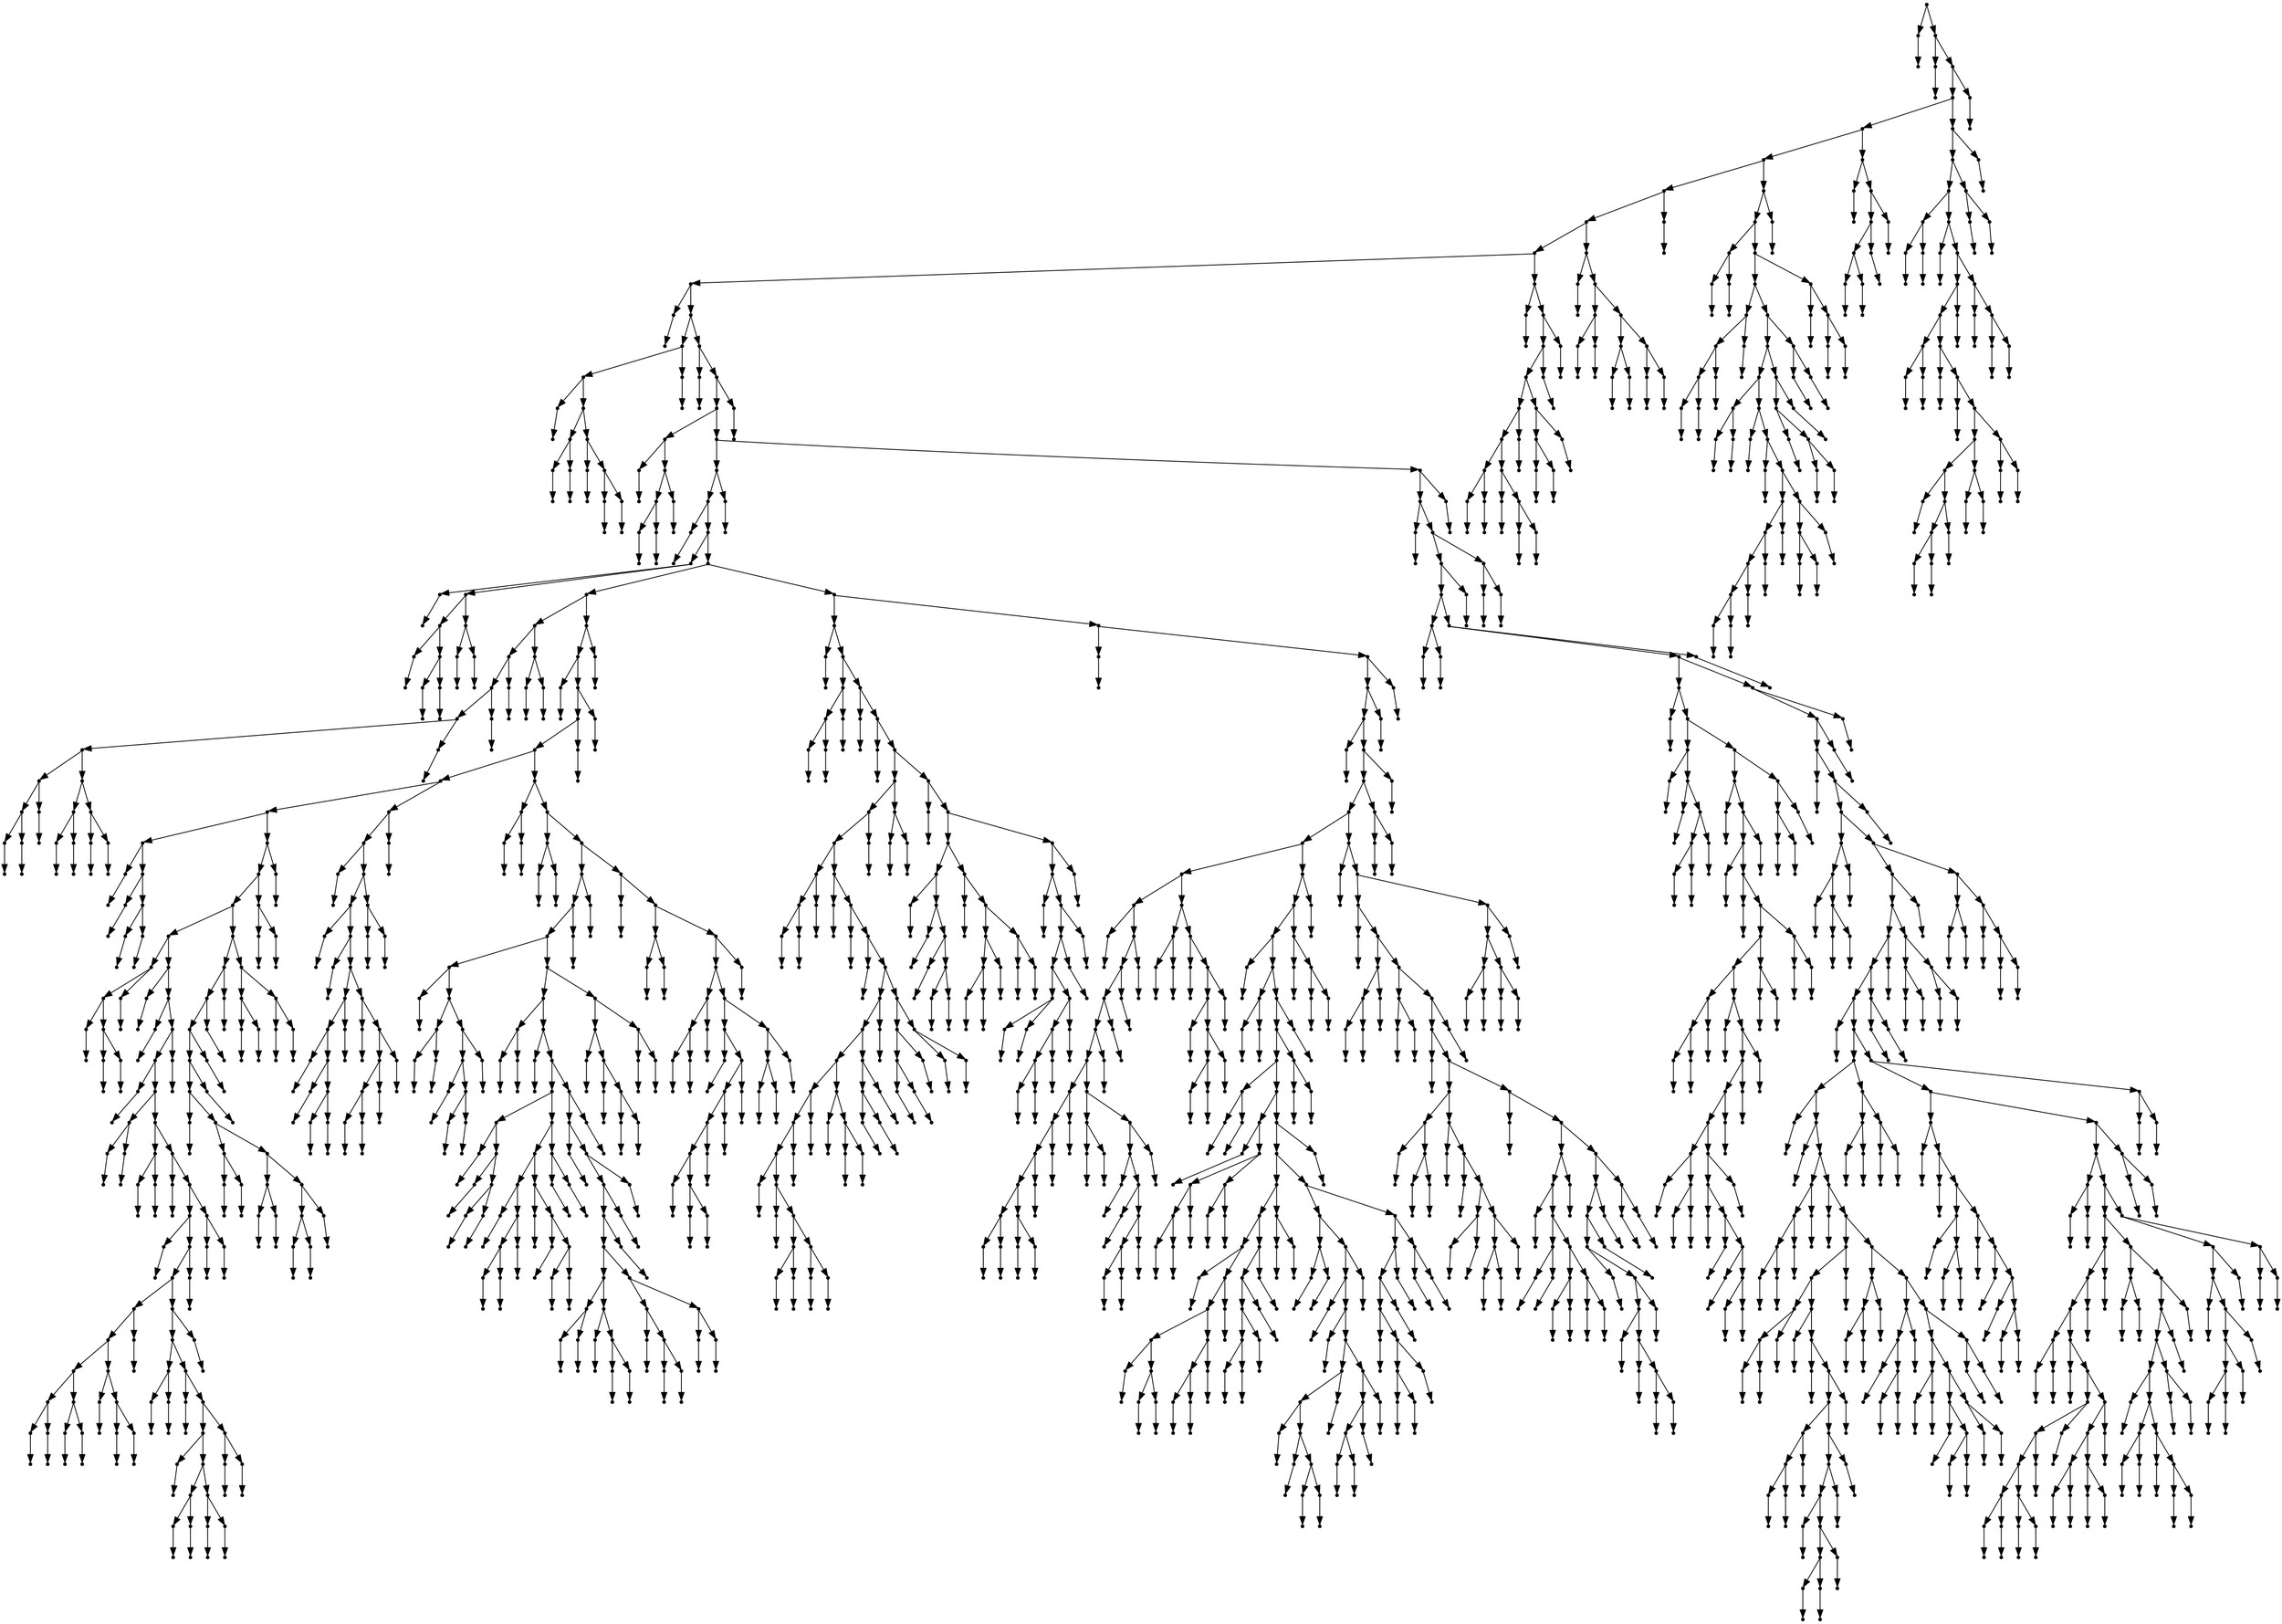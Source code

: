 digraph {
  1822 [shape=point];
  1 [shape=point];
  0 [shape=point];
  1821 [shape=point];
  3 [shape=point];
  2 [shape=point];
  1820 [shape=point];
  1817 [shape=point];
  1751 [shape=point];
  1736 [shape=point];
  1652 [shape=point];
  1649 [shape=point];
  1628 [shape=point];
  1592 [shape=point];
  5 [shape=point];
  4 [shape=point];
  1591 [shape=point];
  25 [shape=point];
  22 [shape=point];
  7 [shape=point];
  6 [shape=point];
  21 [shape=point];
  12 [shape=point];
  9 [shape=point];
  8 [shape=point];
  11 [shape=point];
  10 [shape=point];
  20 [shape=point];
  14 [shape=point];
  13 [shape=point];
  19 [shape=point];
  16 [shape=point];
  15 [shape=point];
  18 [shape=point];
  17 [shape=point];
  24 [shape=point];
  23 [shape=point];
  1590 [shape=point];
  27 [shape=point];
  26 [shape=point];
  1589 [shape=point];
  1586 [shape=point];
  38 [shape=point];
  29 [shape=point];
  28 [shape=point];
  37 [shape=point];
  34 [shape=point];
  31 [shape=point];
  30 [shape=point];
  33 [shape=point];
  32 [shape=point];
  36 [shape=point];
  35 [shape=point];
  1585 [shape=point];
  1111 [shape=point];
  1108 [shape=point];
  40 [shape=point];
  39 [shape=point];
  1107 [shape=point];
  57 [shape=point];
  42 [shape=point];
  41 [shape=point];
  56 [shape=point];
  50 [shape=point];
  44 [shape=point];
  43 [shape=point];
  49 [shape=point];
  46 [shape=point];
  45 [shape=point];
  48 [shape=point];
  47 [shape=point];
  55 [shape=point];
  52 [shape=point];
  51 [shape=point];
  54 [shape=point];
  53 [shape=point];
  1106 [shape=point];
  533 [shape=point];
  92 [shape=point];
  86 [shape=point];
  83 [shape=point];
  80 [shape=point];
  77 [shape=point];
  65 [shape=point];
  62 [shape=point];
  59 [shape=point];
  58 [shape=point];
  61 [shape=point];
  60 [shape=point];
  64 [shape=point];
  63 [shape=point];
  76 [shape=point];
  70 [shape=point];
  67 [shape=point];
  66 [shape=point];
  69 [shape=point];
  68 [shape=point];
  75 [shape=point];
  72 [shape=point];
  71 [shape=point];
  74 [shape=point];
  73 [shape=point];
  79 [shape=point];
  78 [shape=point];
  82 [shape=point];
  81 [shape=point];
  85 [shape=point];
  84 [shape=point];
  91 [shape=point];
  88 [shape=point];
  87 [shape=point];
  90 [shape=point];
  89 [shape=point];
  532 [shape=point];
  529 [shape=point];
  94 [shape=point];
  93 [shape=point];
  528 [shape=point];
  525 [shape=point];
  522 [shape=point];
  318 [shape=point];
  270 [shape=point];
  105 [shape=point];
  96 [shape=point];
  95 [shape=point];
  104 [shape=point];
  98 [shape=point];
  97 [shape=point];
  103 [shape=point];
  100 [shape=point];
  99 [shape=point];
  102 [shape=point];
  101 [shape=point];
  269 [shape=point];
  266 [shape=point];
  260 [shape=point];
  212 [shape=point];
  116 [shape=point];
  113 [shape=point];
  107 [shape=point];
  106 [shape=point];
  112 [shape=point];
  109 [shape=point];
  108 [shape=point];
  111 [shape=point];
  110 [shape=point];
  115 [shape=point];
  114 [shape=point];
  211 [shape=point];
  118 [shape=point];
  117 [shape=point];
  210 [shape=point];
  120 [shape=point];
  119 [shape=point];
  209 [shape=point];
  206 [shape=point];
  122 [shape=point];
  121 [shape=point];
  205 [shape=point];
  127 [shape=point];
  124 [shape=point];
  123 [shape=point];
  126 [shape=point];
  125 [shape=point];
  204 [shape=point];
  132 [shape=point];
  129 [shape=point];
  128 [shape=point];
  131 [shape=point];
  130 [shape=point];
  203 [shape=point];
  134 [shape=point];
  133 [shape=point];
  202 [shape=point];
  196 [shape=point];
  136 [shape=point];
  135 [shape=point];
  195 [shape=point];
  192 [shape=point];
  159 [shape=point];
  156 [shape=point];
  147 [shape=point];
  141 [shape=point];
  138 [shape=point];
  137 [shape=point];
  140 [shape=point];
  139 [shape=point];
  146 [shape=point];
  143 [shape=point];
  142 [shape=point];
  145 [shape=point];
  144 [shape=point];
  155 [shape=point];
  149 [shape=point];
  148 [shape=point];
  154 [shape=point];
  151 [shape=point];
  150 [shape=point];
  153 [shape=point];
  152 [shape=point];
  158 [shape=point];
  157 [shape=point];
  191 [shape=point];
  188 [shape=point];
  164 [shape=point];
  161 [shape=point];
  160 [shape=point];
  163 [shape=point];
  162 [shape=point];
  187 [shape=point];
  166 [shape=point];
  165 [shape=point];
  186 [shape=point];
  180 [shape=point];
  168 [shape=point];
  167 [shape=point];
  179 [shape=point];
  173 [shape=point];
  170 [shape=point];
  169 [shape=point];
  172 [shape=point];
  171 [shape=point];
  178 [shape=point];
  175 [shape=point];
  174 [shape=point];
  177 [shape=point];
  176 [shape=point];
  185 [shape=point];
  182 [shape=point];
  181 [shape=point];
  184 [shape=point];
  183 [shape=point];
  190 [shape=point];
  189 [shape=point];
  194 [shape=point];
  193 [shape=point];
  201 [shape=point];
  198 [shape=point];
  197 [shape=point];
  200 [shape=point];
  199 [shape=point];
  208 [shape=point];
  207 [shape=point];
  259 [shape=point];
  247 [shape=point];
  244 [shape=point];
  241 [shape=point];
  238 [shape=point];
  235 [shape=point];
  214 [shape=point];
  213 [shape=point];
  234 [shape=point];
  219 [shape=point];
  216 [shape=point];
  215 [shape=point];
  218 [shape=point];
  217 [shape=point];
  233 [shape=point];
  224 [shape=point];
  221 [shape=point];
  220 [shape=point];
  223 [shape=point];
  222 [shape=point];
  232 [shape=point];
  229 [shape=point];
  226 [shape=point];
  225 [shape=point];
  228 [shape=point];
  227 [shape=point];
  231 [shape=point];
  230 [shape=point];
  237 [shape=point];
  236 [shape=point];
  240 [shape=point];
  239 [shape=point];
  243 [shape=point];
  242 [shape=point];
  246 [shape=point];
  245 [shape=point];
  258 [shape=point];
  252 [shape=point];
  249 [shape=point];
  248 [shape=point];
  251 [shape=point];
  250 [shape=point];
  257 [shape=point];
  254 [shape=point];
  253 [shape=point];
  256 [shape=point];
  255 [shape=point];
  265 [shape=point];
  262 [shape=point];
  261 [shape=point];
  264 [shape=point];
  263 [shape=point];
  268 [shape=point];
  267 [shape=point];
  317 [shape=point];
  314 [shape=point];
  272 [shape=point];
  271 [shape=point];
  313 [shape=point];
  307 [shape=point];
  274 [shape=point];
  273 [shape=point];
  306 [shape=point];
  276 [shape=point];
  275 [shape=point];
  305 [shape=point];
  290 [shape=point];
  287 [shape=point];
  278 [shape=point];
  277 [shape=point];
  286 [shape=point];
  280 [shape=point];
  279 [shape=point];
  285 [shape=point];
  282 [shape=point];
  281 [shape=point];
  284 [shape=point];
  283 [shape=point];
  289 [shape=point];
  288 [shape=point];
  304 [shape=point];
  292 [shape=point];
  291 [shape=point];
  303 [shape=point];
  300 [shape=point];
  297 [shape=point];
  294 [shape=point];
  293 [shape=point];
  296 [shape=point];
  295 [shape=point];
  299 [shape=point];
  298 [shape=point];
  302 [shape=point];
  301 [shape=point];
  312 [shape=point];
  309 [shape=point];
  308 [shape=point];
  311 [shape=point];
  310 [shape=point];
  316 [shape=point];
  315 [shape=point];
  521 [shape=point];
  323 [shape=point];
  320 [shape=point];
  319 [shape=point];
  322 [shape=point];
  321 [shape=point];
  520 [shape=point];
  328 [shape=point];
  325 [shape=point];
  324 [shape=point];
  327 [shape=point];
  326 [shape=point];
  519 [shape=point];
  468 [shape=point];
  465 [shape=point];
  462 [shape=point];
  348 [shape=point];
  330 [shape=point];
  329 [shape=point];
  347 [shape=point];
  335 [shape=point];
  332 [shape=point];
  331 [shape=point];
  334 [shape=point];
  333 [shape=point];
  346 [shape=point];
  343 [shape=point];
  337 [shape=point];
  336 [shape=point];
  342 [shape=point];
  339 [shape=point];
  338 [shape=point];
  341 [shape=point];
  340 [shape=point];
  345 [shape=point];
  344 [shape=point];
  461 [shape=point];
  443 [shape=point];
  353 [shape=point];
  350 [shape=point];
  349 [shape=point];
  352 [shape=point];
  351 [shape=point];
  442 [shape=point];
  355 [shape=point];
  354 [shape=point];
  441 [shape=point];
  396 [shape=point];
  366 [shape=point];
  357 [shape=point];
  356 [shape=point];
  365 [shape=point];
  359 [shape=point];
  358 [shape=point];
  364 [shape=point];
  361 [shape=point];
  360 [shape=point];
  363 [shape=point];
  362 [shape=point];
  395 [shape=point];
  389 [shape=point];
  377 [shape=point];
  368 [shape=point];
  367 [shape=point];
  376 [shape=point];
  373 [shape=point];
  370 [shape=point];
  369 [shape=point];
  372 [shape=point];
  371 [shape=point];
  375 [shape=point];
  374 [shape=point];
  388 [shape=point];
  379 [shape=point];
  378 [shape=point];
  387 [shape=point];
  381 [shape=point];
  380 [shape=point];
  386 [shape=point];
  383 [shape=point];
  382 [shape=point];
  385 [shape=point];
  384 [shape=point];
  394 [shape=point];
  391 [shape=point];
  390 [shape=point];
  393 [shape=point];
  392 [shape=point];
  440 [shape=point];
  437 [shape=point];
  398 [shape=point];
  397 [shape=point];
  436 [shape=point];
  433 [shape=point];
  430 [shape=point];
  427 [shape=point];
  412 [shape=point];
  403 [shape=point];
  400 [shape=point];
  399 [shape=point];
  402 [shape=point];
  401 [shape=point];
  411 [shape=point];
  405 [shape=point];
  404 [shape=point];
  410 [shape=point];
  407 [shape=point];
  406 [shape=point];
  409 [shape=point];
  408 [shape=point];
  426 [shape=point];
  420 [shape=point];
  414 [shape=point];
  413 [shape=point];
  419 [shape=point];
  416 [shape=point];
  415 [shape=point];
  418 [shape=point];
  417 [shape=point];
  425 [shape=point];
  422 [shape=point];
  421 [shape=point];
  424 [shape=point];
  423 [shape=point];
  429 [shape=point];
  428 [shape=point];
  432 [shape=point];
  431 [shape=point];
  435 [shape=point];
  434 [shape=point];
  439 [shape=point];
  438 [shape=point];
  460 [shape=point];
  454 [shape=point];
  445 [shape=point];
  444 [shape=point];
  453 [shape=point];
  447 [shape=point];
  446 [shape=point];
  452 [shape=point];
  449 [shape=point];
  448 [shape=point];
  451 [shape=point];
  450 [shape=point];
  459 [shape=point];
  456 [shape=point];
  455 [shape=point];
  458 [shape=point];
  457 [shape=point];
  464 [shape=point];
  463 [shape=point];
  467 [shape=point];
  466 [shape=point];
  518 [shape=point];
  470 [shape=point];
  469 [shape=point];
  517 [shape=point];
  475 [shape=point];
  472 [shape=point];
  471 [shape=point];
  474 [shape=point];
  473 [shape=point];
  516 [shape=point];
  513 [shape=point];
  483 [shape=point];
  480 [shape=point];
  477 [shape=point];
  476 [shape=point];
  479 [shape=point];
  478 [shape=point];
  482 [shape=point];
  481 [shape=point];
  512 [shape=point];
  503 [shape=point];
  485 [shape=point];
  484 [shape=point];
  502 [shape=point];
  499 [shape=point];
  496 [shape=point];
  493 [shape=point];
  487 [shape=point];
  486 [shape=point];
  492 [shape=point];
  489 [shape=point];
  488 [shape=point];
  491 [shape=point];
  490 [shape=point];
  495 [shape=point];
  494 [shape=point];
  498 [shape=point];
  497 [shape=point];
  501 [shape=point];
  500 [shape=point];
  511 [shape=point];
  508 [shape=point];
  505 [shape=point];
  504 [shape=point];
  507 [shape=point];
  506 [shape=point];
  510 [shape=point];
  509 [shape=point];
  515 [shape=point];
  514 [shape=point];
  524 [shape=point];
  523 [shape=point];
  527 [shape=point];
  526 [shape=point];
  531 [shape=point];
  530 [shape=point];
  1105 [shape=point];
  703 [shape=point];
  535 [shape=point];
  534 [shape=point];
  702 [shape=point];
  543 [shape=point];
  540 [shape=point];
  537 [shape=point];
  536 [shape=point];
  539 [shape=point];
  538 [shape=point];
  542 [shape=point];
  541 [shape=point];
  701 [shape=point];
  545 [shape=point];
  544 [shape=point];
  700 [shape=point];
  547 [shape=point];
  546 [shape=point];
  699 [shape=point];
  633 [shape=point];
  627 [shape=point];
  624 [shape=point];
  555 [shape=point];
  552 [shape=point];
  549 [shape=point];
  548 [shape=point];
  551 [shape=point];
  550 [shape=point];
  554 [shape=point];
  553 [shape=point];
  623 [shape=point];
  557 [shape=point];
  556 [shape=point];
  622 [shape=point];
  559 [shape=point];
  558 [shape=point];
  621 [shape=point];
  561 [shape=point];
  560 [shape=point];
  620 [shape=point];
  605 [shape=point];
  602 [shape=point];
  593 [shape=point];
  584 [shape=point];
  581 [shape=point];
  578 [shape=point];
  563 [shape=point];
  562 [shape=point];
  577 [shape=point];
  565 [shape=point];
  564 [shape=point];
  576 [shape=point];
  570 [shape=point];
  567 [shape=point];
  566 [shape=point];
  569 [shape=point];
  568 [shape=point];
  575 [shape=point];
  572 [shape=point];
  571 [shape=point];
  574 [shape=point];
  573 [shape=point];
  580 [shape=point];
  579 [shape=point];
  583 [shape=point];
  582 [shape=point];
  592 [shape=point];
  586 [shape=point];
  585 [shape=point];
  591 [shape=point];
  588 [shape=point];
  587 [shape=point];
  590 [shape=point];
  589 [shape=point];
  601 [shape=point];
  598 [shape=point];
  595 [shape=point];
  594 [shape=point];
  597 [shape=point];
  596 [shape=point];
  600 [shape=point];
  599 [shape=point];
  604 [shape=point];
  603 [shape=point];
  619 [shape=point];
  613 [shape=point];
  610 [shape=point];
  607 [shape=point];
  606 [shape=point];
  609 [shape=point];
  608 [shape=point];
  612 [shape=point];
  611 [shape=point];
  618 [shape=point];
  615 [shape=point];
  614 [shape=point];
  617 [shape=point];
  616 [shape=point];
  626 [shape=point];
  625 [shape=point];
  632 [shape=point];
  629 [shape=point];
  628 [shape=point];
  631 [shape=point];
  630 [shape=point];
  698 [shape=point];
  635 [shape=point];
  634 [shape=point];
  697 [shape=point];
  667 [shape=point];
  649 [shape=point];
  637 [shape=point];
  636 [shape=point];
  648 [shape=point];
  639 [shape=point];
  638 [shape=point];
  647 [shape=point];
  641 [shape=point];
  640 [shape=point];
  646 [shape=point];
  643 [shape=point];
  642 [shape=point];
  645 [shape=point];
  644 [shape=point];
  666 [shape=point];
  651 [shape=point];
  650 [shape=point];
  665 [shape=point];
  659 [shape=point];
  656 [shape=point];
  653 [shape=point];
  652 [shape=point];
  655 [shape=point];
  654 [shape=point];
  658 [shape=point];
  657 [shape=point];
  664 [shape=point];
  661 [shape=point];
  660 [shape=point];
  663 [shape=point];
  662 [shape=point];
  696 [shape=point];
  693 [shape=point];
  669 [shape=point];
  668 [shape=point];
  692 [shape=point];
  689 [shape=point];
  686 [shape=point];
  674 [shape=point];
  671 [shape=point];
  670 [shape=point];
  673 [shape=point];
  672 [shape=point];
  685 [shape=point];
  682 [shape=point];
  679 [shape=point];
  676 [shape=point];
  675 [shape=point];
  678 [shape=point];
  677 [shape=point];
  681 [shape=point];
  680 [shape=point];
  684 [shape=point];
  683 [shape=point];
  688 [shape=point];
  687 [shape=point];
  691 [shape=point];
  690 [shape=point];
  695 [shape=point];
  694 [shape=point];
  1104 [shape=point];
  705 [shape=point];
  704 [shape=point];
  1103 [shape=point];
  1100 [shape=point];
  1097 [shape=point];
  707 [shape=point];
  706 [shape=point];
  1096 [shape=point];
  1093 [shape=point];
  1087 [shape=point];
  958 [shape=point];
  790 [shape=point];
  766 [shape=point];
  709 [shape=point];
  708 [shape=point];
  765 [shape=point];
  762 [shape=point];
  759 [shape=point];
  756 [shape=point];
  753 [shape=point];
  729 [shape=point];
  726 [shape=point];
  723 [shape=point];
  720 [shape=point];
  714 [shape=point];
  711 [shape=point];
  710 [shape=point];
  713 [shape=point];
  712 [shape=point];
  719 [shape=point];
  716 [shape=point];
  715 [shape=point];
  718 [shape=point];
  717 [shape=point];
  722 [shape=point];
  721 [shape=point];
  725 [shape=point];
  724 [shape=point];
  728 [shape=point];
  727 [shape=point];
  752 [shape=point];
  734 [shape=point];
  731 [shape=point];
  730 [shape=point];
  733 [shape=point];
  732 [shape=point];
  751 [shape=point];
  748 [shape=point];
  736 [shape=point];
  735 [shape=point];
  747 [shape=point];
  738 [shape=point];
  737 [shape=point];
  746 [shape=point];
  743 [shape=point];
  740 [shape=point];
  739 [shape=point];
  742 [shape=point];
  741 [shape=point];
  745 [shape=point];
  744 [shape=point];
  750 [shape=point];
  749 [shape=point];
  755 [shape=point];
  754 [shape=point];
  758 [shape=point];
  757 [shape=point];
  761 [shape=point];
  760 [shape=point];
  764 [shape=point];
  763 [shape=point];
  789 [shape=point];
  771 [shape=point];
  768 [shape=point];
  767 [shape=point];
  770 [shape=point];
  769 [shape=point];
  788 [shape=point];
  773 [shape=point];
  772 [shape=point];
  787 [shape=point];
  784 [shape=point];
  775 [shape=point];
  774 [shape=point];
  783 [shape=point];
  780 [shape=point];
  777 [shape=point];
  776 [shape=point];
  779 [shape=point];
  778 [shape=point];
  782 [shape=point];
  781 [shape=point];
  786 [shape=point];
  785 [shape=point];
  957 [shape=point];
  954 [shape=point];
  945 [shape=point];
  792 [shape=point];
  791 [shape=point];
  944 [shape=point];
  797 [shape=point];
  794 [shape=point];
  793 [shape=point];
  796 [shape=point];
  795 [shape=point];
  943 [shape=point];
  940 [shape=point];
  934 [shape=point];
  802 [shape=point];
  799 [shape=point];
  798 [shape=point];
  801 [shape=point];
  800 [shape=point];
  933 [shape=point];
  819 [shape=point];
  804 [shape=point];
  803 [shape=point];
  818 [shape=point];
  812 [shape=point];
  809 [shape=point];
  806 [shape=point];
  805 [shape=point];
  808 [shape=point];
  807 [shape=point];
  811 [shape=point];
  810 [shape=point];
  817 [shape=point];
  814 [shape=point];
  813 [shape=point];
  816 [shape=point];
  815 [shape=point];
  932 [shape=point];
  929 [shape=point];
  863 [shape=point];
  857 [shape=point];
  842 [shape=point];
  821 [shape=point];
  820 [shape=point];
  841 [shape=point];
  838 [shape=point];
  829 [shape=point];
  823 [shape=point];
  822 [shape=point];
  828 [shape=point];
  825 [shape=point];
  824 [shape=point];
  827 [shape=point];
  826 [shape=point];
  837 [shape=point];
  834 [shape=point];
  831 [shape=point];
  830 [shape=point];
  833 [shape=point];
  832 [shape=point];
  836 [shape=point];
  835 [shape=point];
  840 [shape=point];
  839 [shape=point];
  856 [shape=point];
  853 [shape=point];
  850 [shape=point];
  847 [shape=point];
  844 [shape=point];
  843 [shape=point];
  846 [shape=point];
  845 [shape=point];
  849 [shape=point];
  848 [shape=point];
  852 [shape=point];
  851 [shape=point];
  855 [shape=point];
  854 [shape=point];
  862 [shape=point];
  859 [shape=point];
  858 [shape=point];
  861 [shape=point];
  860 [shape=point];
  928 [shape=point];
  904 [shape=point];
  868 [shape=point];
  865 [shape=point];
  864 [shape=point];
  867 [shape=point];
  866 [shape=point];
  903 [shape=point];
  900 [shape=point];
  870 [shape=point];
  869 [shape=point];
  899 [shape=point];
  872 [shape=point];
  871 [shape=point];
  898 [shape=point];
  886 [shape=point];
  883 [shape=point];
  874 [shape=point];
  873 [shape=point];
  882 [shape=point];
  876 [shape=point];
  875 [shape=point];
  881 [shape=point];
  878 [shape=point];
  877 [shape=point];
  880 [shape=point];
  879 [shape=point];
  885 [shape=point];
  884 [shape=point];
  897 [shape=point];
  894 [shape=point];
  891 [shape=point];
  888 [shape=point];
  887 [shape=point];
  890 [shape=point];
  889 [shape=point];
  893 [shape=point];
  892 [shape=point];
  896 [shape=point];
  895 [shape=point];
  902 [shape=point];
  901 [shape=point];
  927 [shape=point];
  921 [shape=point];
  918 [shape=point];
  915 [shape=point];
  906 [shape=point];
  905 [shape=point];
  914 [shape=point];
  911 [shape=point];
  908 [shape=point];
  907 [shape=point];
  910 [shape=point];
  909 [shape=point];
  913 [shape=point];
  912 [shape=point];
  917 [shape=point];
  916 [shape=point];
  920 [shape=point];
  919 [shape=point];
  926 [shape=point];
  923 [shape=point];
  922 [shape=point];
  925 [shape=point];
  924 [shape=point];
  931 [shape=point];
  930 [shape=point];
  939 [shape=point];
  936 [shape=point];
  935 [shape=point];
  938 [shape=point];
  937 [shape=point];
  942 [shape=point];
  941 [shape=point];
  953 [shape=point];
  947 [shape=point];
  946 [shape=point];
  952 [shape=point];
  949 [shape=point];
  948 [shape=point];
  951 [shape=point];
  950 [shape=point];
  956 [shape=point];
  955 [shape=point];
  1086 [shape=point];
  960 [shape=point];
  959 [shape=point];
  1085 [shape=point];
  1070 [shape=point];
  962 [shape=point];
  961 [shape=point];
  1069 [shape=point];
  970 [shape=point];
  967 [shape=point];
  964 [shape=point];
  963 [shape=point];
  966 [shape=point];
  965 [shape=point];
  969 [shape=point];
  968 [shape=point];
  1068 [shape=point];
  975 [shape=point];
  972 [shape=point];
  971 [shape=point];
  974 [shape=point];
  973 [shape=point];
  1067 [shape=point];
  1064 [shape=point];
  977 [shape=point];
  976 [shape=point];
  1063 [shape=point];
  1006 [shape=point];
  985 [shape=point];
  979 [shape=point];
  978 [shape=point];
  984 [shape=point];
  981 [shape=point];
  980 [shape=point];
  983 [shape=point];
  982 [shape=point];
  1005 [shape=point];
  987 [shape=point];
  986 [shape=point];
  1004 [shape=point];
  989 [shape=point];
  988 [shape=point];
  1003 [shape=point];
  994 [shape=point];
  991 [shape=point];
  990 [shape=point];
  993 [shape=point];
  992 [shape=point];
  1002 [shape=point];
  999 [shape=point];
  996 [shape=point];
  995 [shape=point];
  998 [shape=point];
  997 [shape=point];
  1001 [shape=point];
  1000 [shape=point];
  1062 [shape=point];
  1008 [shape=point];
  1007 [shape=point];
  1061 [shape=point];
  1031 [shape=point];
  1028 [shape=point];
  1010 [shape=point];
  1009 [shape=point];
  1027 [shape=point];
  1015 [shape=point];
  1012 [shape=point];
  1011 [shape=point];
  1014 [shape=point];
  1013 [shape=point];
  1026 [shape=point];
  1020 [shape=point];
  1017 [shape=point];
  1016 [shape=point];
  1019 [shape=point];
  1018 [shape=point];
  1025 [shape=point];
  1022 [shape=point];
  1021 [shape=point];
  1024 [shape=point];
  1023 [shape=point];
  1030 [shape=point];
  1029 [shape=point];
  1060 [shape=point];
  1054 [shape=point];
  1051 [shape=point];
  1048 [shape=point];
  1033 [shape=point];
  1032 [shape=point];
  1047 [shape=point];
  1044 [shape=point];
  1035 [shape=point];
  1034 [shape=point];
  1043 [shape=point];
  1037 [shape=point];
  1036 [shape=point];
  1042 [shape=point];
  1039 [shape=point];
  1038 [shape=point];
  1041 [shape=point];
  1040 [shape=point];
  1046 [shape=point];
  1045 [shape=point];
  1050 [shape=point];
  1049 [shape=point];
  1053 [shape=point];
  1052 [shape=point];
  1059 [shape=point];
  1056 [shape=point];
  1055 [shape=point];
  1058 [shape=point];
  1057 [shape=point];
  1066 [shape=point];
  1065 [shape=point];
  1084 [shape=point];
  1081 [shape=point];
  1075 [shape=point];
  1072 [shape=point];
  1071 [shape=point];
  1074 [shape=point];
  1073 [shape=point];
  1080 [shape=point];
  1077 [shape=point];
  1076 [shape=point];
  1079 [shape=point];
  1078 [shape=point];
  1083 [shape=point];
  1082 [shape=point];
  1092 [shape=point];
  1089 [shape=point];
  1088 [shape=point];
  1091 [shape=point];
  1090 [shape=point];
  1095 [shape=point];
  1094 [shape=point];
  1099 [shape=point];
  1098 [shape=point];
  1102 [shape=point];
  1101 [shape=point];
  1110 [shape=point];
  1109 [shape=point];
  1584 [shape=point];
  1581 [shape=point];
  1113 [shape=point];
  1112 [shape=point];
  1580 [shape=point];
  1574 [shape=point];
  1571 [shape=point];
  1118 [shape=point];
  1115 [shape=point];
  1114 [shape=point];
  1117 [shape=point];
  1116 [shape=point];
  1570 [shape=point];
  1567 [shape=point];
  1216 [shape=point];
  1120 [shape=point];
  1119 [shape=point];
  1215 [shape=point];
  1134 [shape=point];
  1122 [shape=point];
  1121 [shape=point];
  1133 [shape=point];
  1124 [shape=point];
  1123 [shape=point];
  1132 [shape=point];
  1129 [shape=point];
  1126 [shape=point];
  1125 [shape=point];
  1128 [shape=point];
  1127 [shape=point];
  1131 [shape=point];
  1130 [shape=point];
  1214 [shape=point];
  1205 [shape=point];
  1136 [shape=point];
  1135 [shape=point];
  1204 [shape=point];
  1201 [shape=point];
  1138 [shape=point];
  1137 [shape=point];
  1200 [shape=point];
  1140 [shape=point];
  1139 [shape=point];
  1199 [shape=point];
  1193 [shape=point];
  1187 [shape=point];
  1148 [shape=point];
  1145 [shape=point];
  1142 [shape=point];
  1141 [shape=point];
  1144 [shape=point];
  1143 [shape=point];
  1147 [shape=point];
  1146 [shape=point];
  1186 [shape=point];
  1150 [shape=point];
  1149 [shape=point];
  1185 [shape=point];
  1182 [shape=point];
  1179 [shape=point];
  1176 [shape=point];
  1158 [shape=point];
  1152 [shape=point];
  1151 [shape=point];
  1157 [shape=point];
  1154 [shape=point];
  1153 [shape=point];
  1156 [shape=point];
  1155 [shape=point];
  1175 [shape=point];
  1172 [shape=point];
  1160 [shape=point];
  1159 [shape=point];
  1171 [shape=point];
  1162 [shape=point];
  1161 [shape=point];
  1170 [shape=point];
  1164 [shape=point];
  1163 [shape=point];
  1169 [shape=point];
  1166 [shape=point];
  1165 [shape=point];
  1168 [shape=point];
  1167 [shape=point];
  1174 [shape=point];
  1173 [shape=point];
  1178 [shape=point];
  1177 [shape=point];
  1181 [shape=point];
  1180 [shape=point];
  1184 [shape=point];
  1183 [shape=point];
  1192 [shape=point];
  1189 [shape=point];
  1188 [shape=point];
  1191 [shape=point];
  1190 [shape=point];
  1198 [shape=point];
  1195 [shape=point];
  1194 [shape=point];
  1197 [shape=point];
  1196 [shape=point];
  1203 [shape=point];
  1202 [shape=point];
  1213 [shape=point];
  1210 [shape=point];
  1207 [shape=point];
  1206 [shape=point];
  1209 [shape=point];
  1208 [shape=point];
  1212 [shape=point];
  1211 [shape=point];
  1566 [shape=point];
  1563 [shape=point];
  1560 [shape=point];
  1218 [shape=point];
  1217 [shape=point];
  1559 [shape=point];
  1556 [shape=point];
  1229 [shape=point];
  1226 [shape=point];
  1220 [shape=point];
  1219 [shape=point];
  1225 [shape=point];
  1222 [shape=point];
  1221 [shape=point];
  1224 [shape=point];
  1223 [shape=point];
  1228 [shape=point];
  1227 [shape=point];
  1555 [shape=point];
  1540 [shape=point];
  1537 [shape=point];
  1525 [shape=point];
  1522 [shape=point];
  1516 [shape=point];
  1231 [shape=point];
  1230 [shape=point];
  1515 [shape=point];
  1359 [shape=point];
  1347 [shape=point];
  1233 [shape=point];
  1232 [shape=point];
  1346 [shape=point];
  1235 [shape=point];
  1234 [shape=point];
  1345 [shape=point];
  1246 [shape=point];
  1243 [shape=point];
  1240 [shape=point];
  1237 [shape=point];
  1236 [shape=point];
  1239 [shape=point];
  1238 [shape=point];
  1242 [shape=point];
  1241 [shape=point];
  1245 [shape=point];
  1244 [shape=point];
  1344 [shape=point];
  1248 [shape=point];
  1247 [shape=point];
  1343 [shape=point];
  1295 [shape=point];
  1292 [shape=point];
  1256 [shape=point];
  1253 [shape=point];
  1250 [shape=point];
  1249 [shape=point];
  1252 [shape=point];
  1251 [shape=point];
  1255 [shape=point];
  1254 [shape=point];
  1291 [shape=point];
  1258 [shape=point];
  1257 [shape=point];
  1290 [shape=point];
  1260 [shape=point];
  1259 [shape=point];
  1289 [shape=point];
  1286 [shape=point];
  1268 [shape=point];
  1265 [shape=point];
  1262 [shape=point];
  1261 [shape=point];
  1264 [shape=point];
  1263 [shape=point];
  1267 [shape=point];
  1266 [shape=point];
  1285 [shape=point];
  1282 [shape=point];
  1279 [shape=point];
  1270 [shape=point];
  1269 [shape=point];
  1278 [shape=point];
  1275 [shape=point];
  1272 [shape=point];
  1271 [shape=point];
  1274 [shape=point];
  1273 [shape=point];
  1277 [shape=point];
  1276 [shape=point];
  1281 [shape=point];
  1280 [shape=point];
  1284 [shape=point];
  1283 [shape=point];
  1288 [shape=point];
  1287 [shape=point];
  1294 [shape=point];
  1293 [shape=point];
  1342 [shape=point];
  1303 [shape=point];
  1300 [shape=point];
  1297 [shape=point];
  1296 [shape=point];
  1299 [shape=point];
  1298 [shape=point];
  1302 [shape=point];
  1301 [shape=point];
  1341 [shape=point];
  1314 [shape=point];
  1311 [shape=point];
  1305 [shape=point];
  1304 [shape=point];
  1310 [shape=point];
  1307 [shape=point];
  1306 [shape=point];
  1309 [shape=point];
  1308 [shape=point];
  1313 [shape=point];
  1312 [shape=point];
  1340 [shape=point];
  1334 [shape=point];
  1319 [shape=point];
  1316 [shape=point];
  1315 [shape=point];
  1318 [shape=point];
  1317 [shape=point];
  1333 [shape=point];
  1327 [shape=point];
  1321 [shape=point];
  1320 [shape=point];
  1326 [shape=point];
  1323 [shape=point];
  1322 [shape=point];
  1325 [shape=point];
  1324 [shape=point];
  1332 [shape=point];
  1329 [shape=point];
  1328 [shape=point];
  1331 [shape=point];
  1330 [shape=point];
  1339 [shape=point];
  1336 [shape=point];
  1335 [shape=point];
  1338 [shape=point];
  1337 [shape=point];
  1358 [shape=point];
  1352 [shape=point];
  1349 [shape=point];
  1348 [shape=point];
  1351 [shape=point];
  1350 [shape=point];
  1357 [shape=point];
  1354 [shape=point];
  1353 [shape=point];
  1356 [shape=point];
  1355 [shape=point];
  1514 [shape=point];
  1508 [shape=point];
  1388 [shape=point];
  1361 [shape=point];
  1360 [shape=point];
  1387 [shape=point];
  1363 [shape=point];
  1362 [shape=point];
  1386 [shape=point];
  1371 [shape=point];
  1365 [shape=point];
  1364 [shape=point];
  1370 [shape=point];
  1367 [shape=point];
  1366 [shape=point];
  1369 [shape=point];
  1368 [shape=point];
  1385 [shape=point];
  1373 [shape=point];
  1372 [shape=point];
  1384 [shape=point];
  1375 [shape=point];
  1374 [shape=point];
  1383 [shape=point];
  1377 [shape=point];
  1376 [shape=point];
  1382 [shape=point];
  1379 [shape=point];
  1378 [shape=point];
  1381 [shape=point];
  1380 [shape=point];
  1507 [shape=point];
  1501 [shape=point];
  1393 [shape=point];
  1390 [shape=point];
  1389 [shape=point];
  1392 [shape=point];
  1391 [shape=point];
  1500 [shape=point];
  1476 [shape=point];
  1440 [shape=point];
  1437 [shape=point];
  1434 [shape=point];
  1398 [shape=point];
  1395 [shape=point];
  1394 [shape=point];
  1397 [shape=point];
  1396 [shape=point];
  1433 [shape=point];
  1400 [shape=point];
  1399 [shape=point];
  1432 [shape=point];
  1417 [shape=point];
  1414 [shape=point];
  1411 [shape=point];
  1405 [shape=point];
  1402 [shape=point];
  1401 [shape=point];
  1404 [shape=point];
  1403 [shape=point];
  1410 [shape=point];
  1407 [shape=point];
  1406 [shape=point];
  1409 [shape=point];
  1408 [shape=point];
  1413 [shape=point];
  1412 [shape=point];
  1416 [shape=point];
  1415 [shape=point];
  1431 [shape=point];
  1428 [shape=point];
  1422 [shape=point];
  1419 [shape=point];
  1418 [shape=point];
  1421 [shape=point];
  1420 [shape=point];
  1427 [shape=point];
  1424 [shape=point];
  1423 [shape=point];
  1426 [shape=point];
  1425 [shape=point];
  1430 [shape=point];
  1429 [shape=point];
  1436 [shape=point];
  1435 [shape=point];
  1439 [shape=point];
  1438 [shape=point];
  1475 [shape=point];
  1445 [shape=point];
  1442 [shape=point];
  1441 [shape=point];
  1444 [shape=point];
  1443 [shape=point];
  1474 [shape=point];
  1471 [shape=point];
  1468 [shape=point];
  1462 [shape=point];
  1447 [shape=point];
  1446 [shape=point];
  1461 [shape=point];
  1452 [shape=point];
  1449 [shape=point];
  1448 [shape=point];
  1451 [shape=point];
  1450 [shape=point];
  1460 [shape=point];
  1454 [shape=point];
  1453 [shape=point];
  1459 [shape=point];
  1456 [shape=point];
  1455 [shape=point];
  1458 [shape=point];
  1457 [shape=point];
  1467 [shape=point];
  1464 [shape=point];
  1463 [shape=point];
  1466 [shape=point];
  1465 [shape=point];
  1470 [shape=point];
  1469 [shape=point];
  1473 [shape=point];
  1472 [shape=point];
  1499 [shape=point];
  1493 [shape=point];
  1490 [shape=point];
  1478 [shape=point];
  1477 [shape=point];
  1489 [shape=point];
  1486 [shape=point];
  1483 [shape=point];
  1480 [shape=point];
  1479 [shape=point];
  1482 [shape=point];
  1481 [shape=point];
  1485 [shape=point];
  1484 [shape=point];
  1488 [shape=point];
  1487 [shape=point];
  1492 [shape=point];
  1491 [shape=point];
  1498 [shape=point];
  1495 [shape=point];
  1494 [shape=point];
  1497 [shape=point];
  1496 [shape=point];
  1506 [shape=point];
  1503 [shape=point];
  1502 [shape=point];
  1505 [shape=point];
  1504 [shape=point];
  1513 [shape=point];
  1510 [shape=point];
  1509 [shape=point];
  1512 [shape=point];
  1511 [shape=point];
  1521 [shape=point];
  1518 [shape=point];
  1517 [shape=point];
  1520 [shape=point];
  1519 [shape=point];
  1524 [shape=point];
  1523 [shape=point];
  1536 [shape=point];
  1530 [shape=point];
  1527 [shape=point];
  1526 [shape=point];
  1529 [shape=point];
  1528 [shape=point];
  1535 [shape=point];
  1532 [shape=point];
  1531 [shape=point];
  1534 [shape=point];
  1533 [shape=point];
  1539 [shape=point];
  1538 [shape=point];
  1554 [shape=point];
  1545 [shape=point];
  1542 [shape=point];
  1541 [shape=point];
  1544 [shape=point];
  1543 [shape=point];
  1553 [shape=point];
  1547 [shape=point];
  1546 [shape=point];
  1552 [shape=point];
  1549 [shape=point];
  1548 [shape=point];
  1551 [shape=point];
  1550 [shape=point];
  1558 [shape=point];
  1557 [shape=point];
  1562 [shape=point];
  1561 [shape=point];
  1565 [shape=point];
  1564 [shape=point];
  1569 [shape=point];
  1568 [shape=point];
  1573 [shape=point];
  1572 [shape=point];
  1579 [shape=point];
  1576 [shape=point];
  1575 [shape=point];
  1578 [shape=point];
  1577 [shape=point];
  1583 [shape=point];
  1582 [shape=point];
  1588 [shape=point];
  1587 [shape=point];
  1627 [shape=point];
  1594 [shape=point];
  1593 [shape=point];
  1626 [shape=point];
  1623 [shape=point];
  1620 [shape=point];
  1611 [shape=point];
  1608 [shape=point];
  1599 [shape=point];
  1596 [shape=point];
  1595 [shape=point];
  1598 [shape=point];
  1597 [shape=point];
  1607 [shape=point];
  1601 [shape=point];
  1600 [shape=point];
  1606 [shape=point];
  1603 [shape=point];
  1602 [shape=point];
  1605 [shape=point];
  1604 [shape=point];
  1610 [shape=point];
  1609 [shape=point];
  1619 [shape=point];
  1616 [shape=point];
  1613 [shape=point];
  1612 [shape=point];
  1615 [shape=point];
  1614 [shape=point];
  1618 [shape=point];
  1617 [shape=point];
  1622 [shape=point];
  1621 [shape=point];
  1625 [shape=point];
  1624 [shape=point];
  1648 [shape=point];
  1630 [shape=point];
  1629 [shape=point];
  1647 [shape=point];
  1635 [shape=point];
  1632 [shape=point];
  1631 [shape=point];
  1634 [shape=point];
  1633 [shape=point];
  1646 [shape=point];
  1640 [shape=point];
  1637 [shape=point];
  1636 [shape=point];
  1639 [shape=point];
  1638 [shape=point];
  1645 [shape=point];
  1642 [shape=point];
  1641 [shape=point];
  1644 [shape=point];
  1643 [shape=point];
  1651 [shape=point];
  1650 [shape=point];
  1735 [shape=point];
  1732 [shape=point];
  1657 [shape=point];
  1654 [shape=point];
  1653 [shape=point];
  1656 [shape=point];
  1655 [shape=point];
  1731 [shape=point];
  1722 [shape=point];
  1668 [shape=point];
  1665 [shape=point];
  1662 [shape=point];
  1659 [shape=point];
  1658 [shape=point];
  1661 [shape=point];
  1660 [shape=point];
  1664 [shape=point];
  1663 [shape=point];
  1667 [shape=point];
  1666 [shape=point];
  1721 [shape=point];
  1715 [shape=point];
  1703 [shape=point];
  1673 [shape=point];
  1670 [shape=point];
  1669 [shape=point];
  1672 [shape=point];
  1671 [shape=point];
  1702 [shape=point];
  1675 [shape=point];
  1674 [shape=point];
  1701 [shape=point];
  1677 [shape=point];
  1676 [shape=point];
  1700 [shape=point];
  1691 [shape=point];
  1688 [shape=point];
  1685 [shape=point];
  1682 [shape=point];
  1679 [shape=point];
  1678 [shape=point];
  1681 [shape=point];
  1680 [shape=point];
  1684 [shape=point];
  1683 [shape=point];
  1687 [shape=point];
  1686 [shape=point];
  1690 [shape=point];
  1689 [shape=point];
  1699 [shape=point];
  1696 [shape=point];
  1693 [shape=point];
  1692 [shape=point];
  1695 [shape=point];
  1694 [shape=point];
  1698 [shape=point];
  1697 [shape=point];
  1714 [shape=point];
  1711 [shape=point];
  1705 [shape=point];
  1704 [shape=point];
  1710 [shape=point];
  1707 [shape=point];
  1706 [shape=point];
  1709 [shape=point];
  1708 [shape=point];
  1713 [shape=point];
  1712 [shape=point];
  1720 [shape=point];
  1717 [shape=point];
  1716 [shape=point];
  1719 [shape=point];
  1718 [shape=point];
  1730 [shape=point];
  1724 [shape=point];
  1723 [shape=point];
  1729 [shape=point];
  1726 [shape=point];
  1725 [shape=point];
  1728 [shape=point];
  1727 [shape=point];
  1734 [shape=point];
  1733 [shape=point];
  1750 [shape=point];
  1738 [shape=point];
  1737 [shape=point];
  1749 [shape=point];
  1746 [shape=point];
  1743 [shape=point];
  1740 [shape=point];
  1739 [shape=point];
  1742 [shape=point];
  1741 [shape=point];
  1745 [shape=point];
  1744 [shape=point];
  1748 [shape=point];
  1747 [shape=point];
  1816 [shape=point];
  1813 [shape=point];
  1807 [shape=point];
  1756 [shape=point];
  1753 [shape=point];
  1752 [shape=point];
  1755 [shape=point];
  1754 [shape=point];
  1806 [shape=point];
  1758 [shape=point];
  1757 [shape=point];
  1805 [shape=point];
  1796 [shape=point];
  1793 [shape=point];
  1763 [shape=point];
  1760 [shape=point];
  1759 [shape=point];
  1762 [shape=point];
  1761 [shape=point];
  1792 [shape=point];
  1765 [shape=point];
  1764 [shape=point];
  1791 [shape=point];
  1767 [shape=point];
  1766 [shape=point];
  1790 [shape=point];
  1784 [shape=point];
  1778 [shape=point];
  1769 [shape=point];
  1768 [shape=point];
  1777 [shape=point];
  1774 [shape=point];
  1771 [shape=point];
  1770 [shape=point];
  1773 [shape=point];
  1772 [shape=point];
  1776 [shape=point];
  1775 [shape=point];
  1783 [shape=point];
  1780 [shape=point];
  1779 [shape=point];
  1782 [shape=point];
  1781 [shape=point];
  1789 [shape=point];
  1786 [shape=point];
  1785 [shape=point];
  1788 [shape=point];
  1787 [shape=point];
  1795 [shape=point];
  1794 [shape=point];
  1804 [shape=point];
  1798 [shape=point];
  1797 [shape=point];
  1803 [shape=point];
  1800 [shape=point];
  1799 [shape=point];
  1802 [shape=point];
  1801 [shape=point];
  1812 [shape=point];
  1809 [shape=point];
  1808 [shape=point];
  1811 [shape=point];
  1810 [shape=point];
  1815 [shape=point];
  1814 [shape=point];
  1819 [shape=point];
  1818 [shape=point];
1822 -> 1;
1 -> 0;
1822 -> 1821;
1821 -> 3;
3 -> 2;
1821 -> 1820;
1820 -> 1817;
1817 -> 1751;
1751 -> 1736;
1736 -> 1652;
1652 -> 1649;
1649 -> 1628;
1628 -> 1592;
1592 -> 5;
5 -> 4;
1592 -> 1591;
1591 -> 25;
25 -> 22;
22 -> 7;
7 -> 6;
22 -> 21;
21 -> 12;
12 -> 9;
9 -> 8;
12 -> 11;
11 -> 10;
21 -> 20;
20 -> 14;
14 -> 13;
20 -> 19;
19 -> 16;
16 -> 15;
19 -> 18;
18 -> 17;
25 -> 24;
24 -> 23;
1591 -> 1590;
1590 -> 27;
27 -> 26;
1590 -> 1589;
1589 -> 1586;
1586 -> 38;
38 -> 29;
29 -> 28;
38 -> 37;
37 -> 34;
34 -> 31;
31 -> 30;
34 -> 33;
33 -> 32;
37 -> 36;
36 -> 35;
1586 -> 1585;
1585 -> 1111;
1111 -> 1108;
1108 -> 40;
40 -> 39;
1108 -> 1107;
1107 -> 57;
57 -> 42;
42 -> 41;
57 -> 56;
56 -> 50;
50 -> 44;
44 -> 43;
50 -> 49;
49 -> 46;
46 -> 45;
49 -> 48;
48 -> 47;
56 -> 55;
55 -> 52;
52 -> 51;
55 -> 54;
54 -> 53;
1107 -> 1106;
1106 -> 533;
533 -> 92;
92 -> 86;
86 -> 83;
83 -> 80;
80 -> 77;
77 -> 65;
65 -> 62;
62 -> 59;
59 -> 58;
62 -> 61;
61 -> 60;
65 -> 64;
64 -> 63;
77 -> 76;
76 -> 70;
70 -> 67;
67 -> 66;
70 -> 69;
69 -> 68;
76 -> 75;
75 -> 72;
72 -> 71;
75 -> 74;
74 -> 73;
80 -> 79;
79 -> 78;
83 -> 82;
82 -> 81;
86 -> 85;
85 -> 84;
92 -> 91;
91 -> 88;
88 -> 87;
91 -> 90;
90 -> 89;
533 -> 532;
532 -> 529;
529 -> 94;
94 -> 93;
529 -> 528;
528 -> 525;
525 -> 522;
522 -> 318;
318 -> 270;
270 -> 105;
105 -> 96;
96 -> 95;
105 -> 104;
104 -> 98;
98 -> 97;
104 -> 103;
103 -> 100;
100 -> 99;
103 -> 102;
102 -> 101;
270 -> 269;
269 -> 266;
266 -> 260;
260 -> 212;
212 -> 116;
116 -> 113;
113 -> 107;
107 -> 106;
113 -> 112;
112 -> 109;
109 -> 108;
112 -> 111;
111 -> 110;
116 -> 115;
115 -> 114;
212 -> 211;
211 -> 118;
118 -> 117;
211 -> 210;
210 -> 120;
120 -> 119;
210 -> 209;
209 -> 206;
206 -> 122;
122 -> 121;
206 -> 205;
205 -> 127;
127 -> 124;
124 -> 123;
127 -> 126;
126 -> 125;
205 -> 204;
204 -> 132;
132 -> 129;
129 -> 128;
132 -> 131;
131 -> 130;
204 -> 203;
203 -> 134;
134 -> 133;
203 -> 202;
202 -> 196;
196 -> 136;
136 -> 135;
196 -> 195;
195 -> 192;
192 -> 159;
159 -> 156;
156 -> 147;
147 -> 141;
141 -> 138;
138 -> 137;
141 -> 140;
140 -> 139;
147 -> 146;
146 -> 143;
143 -> 142;
146 -> 145;
145 -> 144;
156 -> 155;
155 -> 149;
149 -> 148;
155 -> 154;
154 -> 151;
151 -> 150;
154 -> 153;
153 -> 152;
159 -> 158;
158 -> 157;
192 -> 191;
191 -> 188;
188 -> 164;
164 -> 161;
161 -> 160;
164 -> 163;
163 -> 162;
188 -> 187;
187 -> 166;
166 -> 165;
187 -> 186;
186 -> 180;
180 -> 168;
168 -> 167;
180 -> 179;
179 -> 173;
173 -> 170;
170 -> 169;
173 -> 172;
172 -> 171;
179 -> 178;
178 -> 175;
175 -> 174;
178 -> 177;
177 -> 176;
186 -> 185;
185 -> 182;
182 -> 181;
185 -> 184;
184 -> 183;
191 -> 190;
190 -> 189;
195 -> 194;
194 -> 193;
202 -> 201;
201 -> 198;
198 -> 197;
201 -> 200;
200 -> 199;
209 -> 208;
208 -> 207;
260 -> 259;
259 -> 247;
247 -> 244;
244 -> 241;
241 -> 238;
238 -> 235;
235 -> 214;
214 -> 213;
235 -> 234;
234 -> 219;
219 -> 216;
216 -> 215;
219 -> 218;
218 -> 217;
234 -> 233;
233 -> 224;
224 -> 221;
221 -> 220;
224 -> 223;
223 -> 222;
233 -> 232;
232 -> 229;
229 -> 226;
226 -> 225;
229 -> 228;
228 -> 227;
232 -> 231;
231 -> 230;
238 -> 237;
237 -> 236;
241 -> 240;
240 -> 239;
244 -> 243;
243 -> 242;
247 -> 246;
246 -> 245;
259 -> 258;
258 -> 252;
252 -> 249;
249 -> 248;
252 -> 251;
251 -> 250;
258 -> 257;
257 -> 254;
254 -> 253;
257 -> 256;
256 -> 255;
266 -> 265;
265 -> 262;
262 -> 261;
265 -> 264;
264 -> 263;
269 -> 268;
268 -> 267;
318 -> 317;
317 -> 314;
314 -> 272;
272 -> 271;
314 -> 313;
313 -> 307;
307 -> 274;
274 -> 273;
307 -> 306;
306 -> 276;
276 -> 275;
306 -> 305;
305 -> 290;
290 -> 287;
287 -> 278;
278 -> 277;
287 -> 286;
286 -> 280;
280 -> 279;
286 -> 285;
285 -> 282;
282 -> 281;
285 -> 284;
284 -> 283;
290 -> 289;
289 -> 288;
305 -> 304;
304 -> 292;
292 -> 291;
304 -> 303;
303 -> 300;
300 -> 297;
297 -> 294;
294 -> 293;
297 -> 296;
296 -> 295;
300 -> 299;
299 -> 298;
303 -> 302;
302 -> 301;
313 -> 312;
312 -> 309;
309 -> 308;
312 -> 311;
311 -> 310;
317 -> 316;
316 -> 315;
522 -> 521;
521 -> 323;
323 -> 320;
320 -> 319;
323 -> 322;
322 -> 321;
521 -> 520;
520 -> 328;
328 -> 325;
325 -> 324;
328 -> 327;
327 -> 326;
520 -> 519;
519 -> 468;
468 -> 465;
465 -> 462;
462 -> 348;
348 -> 330;
330 -> 329;
348 -> 347;
347 -> 335;
335 -> 332;
332 -> 331;
335 -> 334;
334 -> 333;
347 -> 346;
346 -> 343;
343 -> 337;
337 -> 336;
343 -> 342;
342 -> 339;
339 -> 338;
342 -> 341;
341 -> 340;
346 -> 345;
345 -> 344;
462 -> 461;
461 -> 443;
443 -> 353;
353 -> 350;
350 -> 349;
353 -> 352;
352 -> 351;
443 -> 442;
442 -> 355;
355 -> 354;
442 -> 441;
441 -> 396;
396 -> 366;
366 -> 357;
357 -> 356;
366 -> 365;
365 -> 359;
359 -> 358;
365 -> 364;
364 -> 361;
361 -> 360;
364 -> 363;
363 -> 362;
396 -> 395;
395 -> 389;
389 -> 377;
377 -> 368;
368 -> 367;
377 -> 376;
376 -> 373;
373 -> 370;
370 -> 369;
373 -> 372;
372 -> 371;
376 -> 375;
375 -> 374;
389 -> 388;
388 -> 379;
379 -> 378;
388 -> 387;
387 -> 381;
381 -> 380;
387 -> 386;
386 -> 383;
383 -> 382;
386 -> 385;
385 -> 384;
395 -> 394;
394 -> 391;
391 -> 390;
394 -> 393;
393 -> 392;
441 -> 440;
440 -> 437;
437 -> 398;
398 -> 397;
437 -> 436;
436 -> 433;
433 -> 430;
430 -> 427;
427 -> 412;
412 -> 403;
403 -> 400;
400 -> 399;
403 -> 402;
402 -> 401;
412 -> 411;
411 -> 405;
405 -> 404;
411 -> 410;
410 -> 407;
407 -> 406;
410 -> 409;
409 -> 408;
427 -> 426;
426 -> 420;
420 -> 414;
414 -> 413;
420 -> 419;
419 -> 416;
416 -> 415;
419 -> 418;
418 -> 417;
426 -> 425;
425 -> 422;
422 -> 421;
425 -> 424;
424 -> 423;
430 -> 429;
429 -> 428;
433 -> 432;
432 -> 431;
436 -> 435;
435 -> 434;
440 -> 439;
439 -> 438;
461 -> 460;
460 -> 454;
454 -> 445;
445 -> 444;
454 -> 453;
453 -> 447;
447 -> 446;
453 -> 452;
452 -> 449;
449 -> 448;
452 -> 451;
451 -> 450;
460 -> 459;
459 -> 456;
456 -> 455;
459 -> 458;
458 -> 457;
465 -> 464;
464 -> 463;
468 -> 467;
467 -> 466;
519 -> 518;
518 -> 470;
470 -> 469;
518 -> 517;
517 -> 475;
475 -> 472;
472 -> 471;
475 -> 474;
474 -> 473;
517 -> 516;
516 -> 513;
513 -> 483;
483 -> 480;
480 -> 477;
477 -> 476;
480 -> 479;
479 -> 478;
483 -> 482;
482 -> 481;
513 -> 512;
512 -> 503;
503 -> 485;
485 -> 484;
503 -> 502;
502 -> 499;
499 -> 496;
496 -> 493;
493 -> 487;
487 -> 486;
493 -> 492;
492 -> 489;
489 -> 488;
492 -> 491;
491 -> 490;
496 -> 495;
495 -> 494;
499 -> 498;
498 -> 497;
502 -> 501;
501 -> 500;
512 -> 511;
511 -> 508;
508 -> 505;
505 -> 504;
508 -> 507;
507 -> 506;
511 -> 510;
510 -> 509;
516 -> 515;
515 -> 514;
525 -> 524;
524 -> 523;
528 -> 527;
527 -> 526;
532 -> 531;
531 -> 530;
1106 -> 1105;
1105 -> 703;
703 -> 535;
535 -> 534;
703 -> 702;
702 -> 543;
543 -> 540;
540 -> 537;
537 -> 536;
540 -> 539;
539 -> 538;
543 -> 542;
542 -> 541;
702 -> 701;
701 -> 545;
545 -> 544;
701 -> 700;
700 -> 547;
547 -> 546;
700 -> 699;
699 -> 633;
633 -> 627;
627 -> 624;
624 -> 555;
555 -> 552;
552 -> 549;
549 -> 548;
552 -> 551;
551 -> 550;
555 -> 554;
554 -> 553;
624 -> 623;
623 -> 557;
557 -> 556;
623 -> 622;
622 -> 559;
559 -> 558;
622 -> 621;
621 -> 561;
561 -> 560;
621 -> 620;
620 -> 605;
605 -> 602;
602 -> 593;
593 -> 584;
584 -> 581;
581 -> 578;
578 -> 563;
563 -> 562;
578 -> 577;
577 -> 565;
565 -> 564;
577 -> 576;
576 -> 570;
570 -> 567;
567 -> 566;
570 -> 569;
569 -> 568;
576 -> 575;
575 -> 572;
572 -> 571;
575 -> 574;
574 -> 573;
581 -> 580;
580 -> 579;
584 -> 583;
583 -> 582;
593 -> 592;
592 -> 586;
586 -> 585;
592 -> 591;
591 -> 588;
588 -> 587;
591 -> 590;
590 -> 589;
602 -> 601;
601 -> 598;
598 -> 595;
595 -> 594;
598 -> 597;
597 -> 596;
601 -> 600;
600 -> 599;
605 -> 604;
604 -> 603;
620 -> 619;
619 -> 613;
613 -> 610;
610 -> 607;
607 -> 606;
610 -> 609;
609 -> 608;
613 -> 612;
612 -> 611;
619 -> 618;
618 -> 615;
615 -> 614;
618 -> 617;
617 -> 616;
627 -> 626;
626 -> 625;
633 -> 632;
632 -> 629;
629 -> 628;
632 -> 631;
631 -> 630;
699 -> 698;
698 -> 635;
635 -> 634;
698 -> 697;
697 -> 667;
667 -> 649;
649 -> 637;
637 -> 636;
649 -> 648;
648 -> 639;
639 -> 638;
648 -> 647;
647 -> 641;
641 -> 640;
647 -> 646;
646 -> 643;
643 -> 642;
646 -> 645;
645 -> 644;
667 -> 666;
666 -> 651;
651 -> 650;
666 -> 665;
665 -> 659;
659 -> 656;
656 -> 653;
653 -> 652;
656 -> 655;
655 -> 654;
659 -> 658;
658 -> 657;
665 -> 664;
664 -> 661;
661 -> 660;
664 -> 663;
663 -> 662;
697 -> 696;
696 -> 693;
693 -> 669;
669 -> 668;
693 -> 692;
692 -> 689;
689 -> 686;
686 -> 674;
674 -> 671;
671 -> 670;
674 -> 673;
673 -> 672;
686 -> 685;
685 -> 682;
682 -> 679;
679 -> 676;
676 -> 675;
679 -> 678;
678 -> 677;
682 -> 681;
681 -> 680;
685 -> 684;
684 -> 683;
689 -> 688;
688 -> 687;
692 -> 691;
691 -> 690;
696 -> 695;
695 -> 694;
1105 -> 1104;
1104 -> 705;
705 -> 704;
1104 -> 1103;
1103 -> 1100;
1100 -> 1097;
1097 -> 707;
707 -> 706;
1097 -> 1096;
1096 -> 1093;
1093 -> 1087;
1087 -> 958;
958 -> 790;
790 -> 766;
766 -> 709;
709 -> 708;
766 -> 765;
765 -> 762;
762 -> 759;
759 -> 756;
756 -> 753;
753 -> 729;
729 -> 726;
726 -> 723;
723 -> 720;
720 -> 714;
714 -> 711;
711 -> 710;
714 -> 713;
713 -> 712;
720 -> 719;
719 -> 716;
716 -> 715;
719 -> 718;
718 -> 717;
723 -> 722;
722 -> 721;
726 -> 725;
725 -> 724;
729 -> 728;
728 -> 727;
753 -> 752;
752 -> 734;
734 -> 731;
731 -> 730;
734 -> 733;
733 -> 732;
752 -> 751;
751 -> 748;
748 -> 736;
736 -> 735;
748 -> 747;
747 -> 738;
738 -> 737;
747 -> 746;
746 -> 743;
743 -> 740;
740 -> 739;
743 -> 742;
742 -> 741;
746 -> 745;
745 -> 744;
751 -> 750;
750 -> 749;
756 -> 755;
755 -> 754;
759 -> 758;
758 -> 757;
762 -> 761;
761 -> 760;
765 -> 764;
764 -> 763;
790 -> 789;
789 -> 771;
771 -> 768;
768 -> 767;
771 -> 770;
770 -> 769;
789 -> 788;
788 -> 773;
773 -> 772;
788 -> 787;
787 -> 784;
784 -> 775;
775 -> 774;
784 -> 783;
783 -> 780;
780 -> 777;
777 -> 776;
780 -> 779;
779 -> 778;
783 -> 782;
782 -> 781;
787 -> 786;
786 -> 785;
958 -> 957;
957 -> 954;
954 -> 945;
945 -> 792;
792 -> 791;
945 -> 944;
944 -> 797;
797 -> 794;
794 -> 793;
797 -> 796;
796 -> 795;
944 -> 943;
943 -> 940;
940 -> 934;
934 -> 802;
802 -> 799;
799 -> 798;
802 -> 801;
801 -> 800;
934 -> 933;
933 -> 819;
819 -> 804;
804 -> 803;
819 -> 818;
818 -> 812;
812 -> 809;
809 -> 806;
806 -> 805;
809 -> 808;
808 -> 807;
812 -> 811;
811 -> 810;
818 -> 817;
817 -> 814;
814 -> 813;
817 -> 816;
816 -> 815;
933 -> 932;
932 -> 929;
929 -> 863;
863 -> 857;
857 -> 842;
842 -> 821;
821 -> 820;
842 -> 841;
841 -> 838;
838 -> 829;
829 -> 823;
823 -> 822;
829 -> 828;
828 -> 825;
825 -> 824;
828 -> 827;
827 -> 826;
838 -> 837;
837 -> 834;
834 -> 831;
831 -> 830;
834 -> 833;
833 -> 832;
837 -> 836;
836 -> 835;
841 -> 840;
840 -> 839;
857 -> 856;
856 -> 853;
853 -> 850;
850 -> 847;
847 -> 844;
844 -> 843;
847 -> 846;
846 -> 845;
850 -> 849;
849 -> 848;
853 -> 852;
852 -> 851;
856 -> 855;
855 -> 854;
863 -> 862;
862 -> 859;
859 -> 858;
862 -> 861;
861 -> 860;
929 -> 928;
928 -> 904;
904 -> 868;
868 -> 865;
865 -> 864;
868 -> 867;
867 -> 866;
904 -> 903;
903 -> 900;
900 -> 870;
870 -> 869;
900 -> 899;
899 -> 872;
872 -> 871;
899 -> 898;
898 -> 886;
886 -> 883;
883 -> 874;
874 -> 873;
883 -> 882;
882 -> 876;
876 -> 875;
882 -> 881;
881 -> 878;
878 -> 877;
881 -> 880;
880 -> 879;
886 -> 885;
885 -> 884;
898 -> 897;
897 -> 894;
894 -> 891;
891 -> 888;
888 -> 887;
891 -> 890;
890 -> 889;
894 -> 893;
893 -> 892;
897 -> 896;
896 -> 895;
903 -> 902;
902 -> 901;
928 -> 927;
927 -> 921;
921 -> 918;
918 -> 915;
915 -> 906;
906 -> 905;
915 -> 914;
914 -> 911;
911 -> 908;
908 -> 907;
911 -> 910;
910 -> 909;
914 -> 913;
913 -> 912;
918 -> 917;
917 -> 916;
921 -> 920;
920 -> 919;
927 -> 926;
926 -> 923;
923 -> 922;
926 -> 925;
925 -> 924;
932 -> 931;
931 -> 930;
940 -> 939;
939 -> 936;
936 -> 935;
939 -> 938;
938 -> 937;
943 -> 942;
942 -> 941;
954 -> 953;
953 -> 947;
947 -> 946;
953 -> 952;
952 -> 949;
949 -> 948;
952 -> 951;
951 -> 950;
957 -> 956;
956 -> 955;
1087 -> 1086;
1086 -> 960;
960 -> 959;
1086 -> 1085;
1085 -> 1070;
1070 -> 962;
962 -> 961;
1070 -> 1069;
1069 -> 970;
970 -> 967;
967 -> 964;
964 -> 963;
967 -> 966;
966 -> 965;
970 -> 969;
969 -> 968;
1069 -> 1068;
1068 -> 975;
975 -> 972;
972 -> 971;
975 -> 974;
974 -> 973;
1068 -> 1067;
1067 -> 1064;
1064 -> 977;
977 -> 976;
1064 -> 1063;
1063 -> 1006;
1006 -> 985;
985 -> 979;
979 -> 978;
985 -> 984;
984 -> 981;
981 -> 980;
984 -> 983;
983 -> 982;
1006 -> 1005;
1005 -> 987;
987 -> 986;
1005 -> 1004;
1004 -> 989;
989 -> 988;
1004 -> 1003;
1003 -> 994;
994 -> 991;
991 -> 990;
994 -> 993;
993 -> 992;
1003 -> 1002;
1002 -> 999;
999 -> 996;
996 -> 995;
999 -> 998;
998 -> 997;
1002 -> 1001;
1001 -> 1000;
1063 -> 1062;
1062 -> 1008;
1008 -> 1007;
1062 -> 1061;
1061 -> 1031;
1031 -> 1028;
1028 -> 1010;
1010 -> 1009;
1028 -> 1027;
1027 -> 1015;
1015 -> 1012;
1012 -> 1011;
1015 -> 1014;
1014 -> 1013;
1027 -> 1026;
1026 -> 1020;
1020 -> 1017;
1017 -> 1016;
1020 -> 1019;
1019 -> 1018;
1026 -> 1025;
1025 -> 1022;
1022 -> 1021;
1025 -> 1024;
1024 -> 1023;
1031 -> 1030;
1030 -> 1029;
1061 -> 1060;
1060 -> 1054;
1054 -> 1051;
1051 -> 1048;
1048 -> 1033;
1033 -> 1032;
1048 -> 1047;
1047 -> 1044;
1044 -> 1035;
1035 -> 1034;
1044 -> 1043;
1043 -> 1037;
1037 -> 1036;
1043 -> 1042;
1042 -> 1039;
1039 -> 1038;
1042 -> 1041;
1041 -> 1040;
1047 -> 1046;
1046 -> 1045;
1051 -> 1050;
1050 -> 1049;
1054 -> 1053;
1053 -> 1052;
1060 -> 1059;
1059 -> 1056;
1056 -> 1055;
1059 -> 1058;
1058 -> 1057;
1067 -> 1066;
1066 -> 1065;
1085 -> 1084;
1084 -> 1081;
1081 -> 1075;
1075 -> 1072;
1072 -> 1071;
1075 -> 1074;
1074 -> 1073;
1081 -> 1080;
1080 -> 1077;
1077 -> 1076;
1080 -> 1079;
1079 -> 1078;
1084 -> 1083;
1083 -> 1082;
1093 -> 1092;
1092 -> 1089;
1089 -> 1088;
1092 -> 1091;
1091 -> 1090;
1096 -> 1095;
1095 -> 1094;
1100 -> 1099;
1099 -> 1098;
1103 -> 1102;
1102 -> 1101;
1111 -> 1110;
1110 -> 1109;
1585 -> 1584;
1584 -> 1581;
1581 -> 1113;
1113 -> 1112;
1581 -> 1580;
1580 -> 1574;
1574 -> 1571;
1571 -> 1118;
1118 -> 1115;
1115 -> 1114;
1118 -> 1117;
1117 -> 1116;
1571 -> 1570;
1570 -> 1567;
1567 -> 1216;
1216 -> 1120;
1120 -> 1119;
1216 -> 1215;
1215 -> 1134;
1134 -> 1122;
1122 -> 1121;
1134 -> 1133;
1133 -> 1124;
1124 -> 1123;
1133 -> 1132;
1132 -> 1129;
1129 -> 1126;
1126 -> 1125;
1129 -> 1128;
1128 -> 1127;
1132 -> 1131;
1131 -> 1130;
1215 -> 1214;
1214 -> 1205;
1205 -> 1136;
1136 -> 1135;
1205 -> 1204;
1204 -> 1201;
1201 -> 1138;
1138 -> 1137;
1201 -> 1200;
1200 -> 1140;
1140 -> 1139;
1200 -> 1199;
1199 -> 1193;
1193 -> 1187;
1187 -> 1148;
1148 -> 1145;
1145 -> 1142;
1142 -> 1141;
1145 -> 1144;
1144 -> 1143;
1148 -> 1147;
1147 -> 1146;
1187 -> 1186;
1186 -> 1150;
1150 -> 1149;
1186 -> 1185;
1185 -> 1182;
1182 -> 1179;
1179 -> 1176;
1176 -> 1158;
1158 -> 1152;
1152 -> 1151;
1158 -> 1157;
1157 -> 1154;
1154 -> 1153;
1157 -> 1156;
1156 -> 1155;
1176 -> 1175;
1175 -> 1172;
1172 -> 1160;
1160 -> 1159;
1172 -> 1171;
1171 -> 1162;
1162 -> 1161;
1171 -> 1170;
1170 -> 1164;
1164 -> 1163;
1170 -> 1169;
1169 -> 1166;
1166 -> 1165;
1169 -> 1168;
1168 -> 1167;
1175 -> 1174;
1174 -> 1173;
1179 -> 1178;
1178 -> 1177;
1182 -> 1181;
1181 -> 1180;
1185 -> 1184;
1184 -> 1183;
1193 -> 1192;
1192 -> 1189;
1189 -> 1188;
1192 -> 1191;
1191 -> 1190;
1199 -> 1198;
1198 -> 1195;
1195 -> 1194;
1198 -> 1197;
1197 -> 1196;
1204 -> 1203;
1203 -> 1202;
1214 -> 1213;
1213 -> 1210;
1210 -> 1207;
1207 -> 1206;
1210 -> 1209;
1209 -> 1208;
1213 -> 1212;
1212 -> 1211;
1567 -> 1566;
1566 -> 1563;
1563 -> 1560;
1560 -> 1218;
1218 -> 1217;
1560 -> 1559;
1559 -> 1556;
1556 -> 1229;
1229 -> 1226;
1226 -> 1220;
1220 -> 1219;
1226 -> 1225;
1225 -> 1222;
1222 -> 1221;
1225 -> 1224;
1224 -> 1223;
1229 -> 1228;
1228 -> 1227;
1556 -> 1555;
1555 -> 1540;
1540 -> 1537;
1537 -> 1525;
1525 -> 1522;
1522 -> 1516;
1516 -> 1231;
1231 -> 1230;
1516 -> 1515;
1515 -> 1359;
1359 -> 1347;
1347 -> 1233;
1233 -> 1232;
1347 -> 1346;
1346 -> 1235;
1235 -> 1234;
1346 -> 1345;
1345 -> 1246;
1246 -> 1243;
1243 -> 1240;
1240 -> 1237;
1237 -> 1236;
1240 -> 1239;
1239 -> 1238;
1243 -> 1242;
1242 -> 1241;
1246 -> 1245;
1245 -> 1244;
1345 -> 1344;
1344 -> 1248;
1248 -> 1247;
1344 -> 1343;
1343 -> 1295;
1295 -> 1292;
1292 -> 1256;
1256 -> 1253;
1253 -> 1250;
1250 -> 1249;
1253 -> 1252;
1252 -> 1251;
1256 -> 1255;
1255 -> 1254;
1292 -> 1291;
1291 -> 1258;
1258 -> 1257;
1291 -> 1290;
1290 -> 1260;
1260 -> 1259;
1290 -> 1289;
1289 -> 1286;
1286 -> 1268;
1268 -> 1265;
1265 -> 1262;
1262 -> 1261;
1265 -> 1264;
1264 -> 1263;
1268 -> 1267;
1267 -> 1266;
1286 -> 1285;
1285 -> 1282;
1282 -> 1279;
1279 -> 1270;
1270 -> 1269;
1279 -> 1278;
1278 -> 1275;
1275 -> 1272;
1272 -> 1271;
1275 -> 1274;
1274 -> 1273;
1278 -> 1277;
1277 -> 1276;
1282 -> 1281;
1281 -> 1280;
1285 -> 1284;
1284 -> 1283;
1289 -> 1288;
1288 -> 1287;
1295 -> 1294;
1294 -> 1293;
1343 -> 1342;
1342 -> 1303;
1303 -> 1300;
1300 -> 1297;
1297 -> 1296;
1300 -> 1299;
1299 -> 1298;
1303 -> 1302;
1302 -> 1301;
1342 -> 1341;
1341 -> 1314;
1314 -> 1311;
1311 -> 1305;
1305 -> 1304;
1311 -> 1310;
1310 -> 1307;
1307 -> 1306;
1310 -> 1309;
1309 -> 1308;
1314 -> 1313;
1313 -> 1312;
1341 -> 1340;
1340 -> 1334;
1334 -> 1319;
1319 -> 1316;
1316 -> 1315;
1319 -> 1318;
1318 -> 1317;
1334 -> 1333;
1333 -> 1327;
1327 -> 1321;
1321 -> 1320;
1327 -> 1326;
1326 -> 1323;
1323 -> 1322;
1326 -> 1325;
1325 -> 1324;
1333 -> 1332;
1332 -> 1329;
1329 -> 1328;
1332 -> 1331;
1331 -> 1330;
1340 -> 1339;
1339 -> 1336;
1336 -> 1335;
1339 -> 1338;
1338 -> 1337;
1359 -> 1358;
1358 -> 1352;
1352 -> 1349;
1349 -> 1348;
1352 -> 1351;
1351 -> 1350;
1358 -> 1357;
1357 -> 1354;
1354 -> 1353;
1357 -> 1356;
1356 -> 1355;
1515 -> 1514;
1514 -> 1508;
1508 -> 1388;
1388 -> 1361;
1361 -> 1360;
1388 -> 1387;
1387 -> 1363;
1363 -> 1362;
1387 -> 1386;
1386 -> 1371;
1371 -> 1365;
1365 -> 1364;
1371 -> 1370;
1370 -> 1367;
1367 -> 1366;
1370 -> 1369;
1369 -> 1368;
1386 -> 1385;
1385 -> 1373;
1373 -> 1372;
1385 -> 1384;
1384 -> 1375;
1375 -> 1374;
1384 -> 1383;
1383 -> 1377;
1377 -> 1376;
1383 -> 1382;
1382 -> 1379;
1379 -> 1378;
1382 -> 1381;
1381 -> 1380;
1508 -> 1507;
1507 -> 1501;
1501 -> 1393;
1393 -> 1390;
1390 -> 1389;
1393 -> 1392;
1392 -> 1391;
1501 -> 1500;
1500 -> 1476;
1476 -> 1440;
1440 -> 1437;
1437 -> 1434;
1434 -> 1398;
1398 -> 1395;
1395 -> 1394;
1398 -> 1397;
1397 -> 1396;
1434 -> 1433;
1433 -> 1400;
1400 -> 1399;
1433 -> 1432;
1432 -> 1417;
1417 -> 1414;
1414 -> 1411;
1411 -> 1405;
1405 -> 1402;
1402 -> 1401;
1405 -> 1404;
1404 -> 1403;
1411 -> 1410;
1410 -> 1407;
1407 -> 1406;
1410 -> 1409;
1409 -> 1408;
1414 -> 1413;
1413 -> 1412;
1417 -> 1416;
1416 -> 1415;
1432 -> 1431;
1431 -> 1428;
1428 -> 1422;
1422 -> 1419;
1419 -> 1418;
1422 -> 1421;
1421 -> 1420;
1428 -> 1427;
1427 -> 1424;
1424 -> 1423;
1427 -> 1426;
1426 -> 1425;
1431 -> 1430;
1430 -> 1429;
1437 -> 1436;
1436 -> 1435;
1440 -> 1439;
1439 -> 1438;
1476 -> 1475;
1475 -> 1445;
1445 -> 1442;
1442 -> 1441;
1445 -> 1444;
1444 -> 1443;
1475 -> 1474;
1474 -> 1471;
1471 -> 1468;
1468 -> 1462;
1462 -> 1447;
1447 -> 1446;
1462 -> 1461;
1461 -> 1452;
1452 -> 1449;
1449 -> 1448;
1452 -> 1451;
1451 -> 1450;
1461 -> 1460;
1460 -> 1454;
1454 -> 1453;
1460 -> 1459;
1459 -> 1456;
1456 -> 1455;
1459 -> 1458;
1458 -> 1457;
1468 -> 1467;
1467 -> 1464;
1464 -> 1463;
1467 -> 1466;
1466 -> 1465;
1471 -> 1470;
1470 -> 1469;
1474 -> 1473;
1473 -> 1472;
1500 -> 1499;
1499 -> 1493;
1493 -> 1490;
1490 -> 1478;
1478 -> 1477;
1490 -> 1489;
1489 -> 1486;
1486 -> 1483;
1483 -> 1480;
1480 -> 1479;
1483 -> 1482;
1482 -> 1481;
1486 -> 1485;
1485 -> 1484;
1489 -> 1488;
1488 -> 1487;
1493 -> 1492;
1492 -> 1491;
1499 -> 1498;
1498 -> 1495;
1495 -> 1494;
1498 -> 1497;
1497 -> 1496;
1507 -> 1506;
1506 -> 1503;
1503 -> 1502;
1506 -> 1505;
1505 -> 1504;
1514 -> 1513;
1513 -> 1510;
1510 -> 1509;
1513 -> 1512;
1512 -> 1511;
1522 -> 1521;
1521 -> 1518;
1518 -> 1517;
1521 -> 1520;
1520 -> 1519;
1525 -> 1524;
1524 -> 1523;
1537 -> 1536;
1536 -> 1530;
1530 -> 1527;
1527 -> 1526;
1530 -> 1529;
1529 -> 1528;
1536 -> 1535;
1535 -> 1532;
1532 -> 1531;
1535 -> 1534;
1534 -> 1533;
1540 -> 1539;
1539 -> 1538;
1555 -> 1554;
1554 -> 1545;
1545 -> 1542;
1542 -> 1541;
1545 -> 1544;
1544 -> 1543;
1554 -> 1553;
1553 -> 1547;
1547 -> 1546;
1553 -> 1552;
1552 -> 1549;
1549 -> 1548;
1552 -> 1551;
1551 -> 1550;
1559 -> 1558;
1558 -> 1557;
1563 -> 1562;
1562 -> 1561;
1566 -> 1565;
1565 -> 1564;
1570 -> 1569;
1569 -> 1568;
1574 -> 1573;
1573 -> 1572;
1580 -> 1579;
1579 -> 1576;
1576 -> 1575;
1579 -> 1578;
1578 -> 1577;
1584 -> 1583;
1583 -> 1582;
1589 -> 1588;
1588 -> 1587;
1628 -> 1627;
1627 -> 1594;
1594 -> 1593;
1627 -> 1626;
1626 -> 1623;
1623 -> 1620;
1620 -> 1611;
1611 -> 1608;
1608 -> 1599;
1599 -> 1596;
1596 -> 1595;
1599 -> 1598;
1598 -> 1597;
1608 -> 1607;
1607 -> 1601;
1601 -> 1600;
1607 -> 1606;
1606 -> 1603;
1603 -> 1602;
1606 -> 1605;
1605 -> 1604;
1611 -> 1610;
1610 -> 1609;
1620 -> 1619;
1619 -> 1616;
1616 -> 1613;
1613 -> 1612;
1616 -> 1615;
1615 -> 1614;
1619 -> 1618;
1618 -> 1617;
1623 -> 1622;
1622 -> 1621;
1626 -> 1625;
1625 -> 1624;
1649 -> 1648;
1648 -> 1630;
1630 -> 1629;
1648 -> 1647;
1647 -> 1635;
1635 -> 1632;
1632 -> 1631;
1635 -> 1634;
1634 -> 1633;
1647 -> 1646;
1646 -> 1640;
1640 -> 1637;
1637 -> 1636;
1640 -> 1639;
1639 -> 1638;
1646 -> 1645;
1645 -> 1642;
1642 -> 1641;
1645 -> 1644;
1644 -> 1643;
1652 -> 1651;
1651 -> 1650;
1736 -> 1735;
1735 -> 1732;
1732 -> 1657;
1657 -> 1654;
1654 -> 1653;
1657 -> 1656;
1656 -> 1655;
1732 -> 1731;
1731 -> 1722;
1722 -> 1668;
1668 -> 1665;
1665 -> 1662;
1662 -> 1659;
1659 -> 1658;
1662 -> 1661;
1661 -> 1660;
1665 -> 1664;
1664 -> 1663;
1668 -> 1667;
1667 -> 1666;
1722 -> 1721;
1721 -> 1715;
1715 -> 1703;
1703 -> 1673;
1673 -> 1670;
1670 -> 1669;
1673 -> 1672;
1672 -> 1671;
1703 -> 1702;
1702 -> 1675;
1675 -> 1674;
1702 -> 1701;
1701 -> 1677;
1677 -> 1676;
1701 -> 1700;
1700 -> 1691;
1691 -> 1688;
1688 -> 1685;
1685 -> 1682;
1682 -> 1679;
1679 -> 1678;
1682 -> 1681;
1681 -> 1680;
1685 -> 1684;
1684 -> 1683;
1688 -> 1687;
1687 -> 1686;
1691 -> 1690;
1690 -> 1689;
1700 -> 1699;
1699 -> 1696;
1696 -> 1693;
1693 -> 1692;
1696 -> 1695;
1695 -> 1694;
1699 -> 1698;
1698 -> 1697;
1715 -> 1714;
1714 -> 1711;
1711 -> 1705;
1705 -> 1704;
1711 -> 1710;
1710 -> 1707;
1707 -> 1706;
1710 -> 1709;
1709 -> 1708;
1714 -> 1713;
1713 -> 1712;
1721 -> 1720;
1720 -> 1717;
1717 -> 1716;
1720 -> 1719;
1719 -> 1718;
1731 -> 1730;
1730 -> 1724;
1724 -> 1723;
1730 -> 1729;
1729 -> 1726;
1726 -> 1725;
1729 -> 1728;
1728 -> 1727;
1735 -> 1734;
1734 -> 1733;
1751 -> 1750;
1750 -> 1738;
1738 -> 1737;
1750 -> 1749;
1749 -> 1746;
1746 -> 1743;
1743 -> 1740;
1740 -> 1739;
1743 -> 1742;
1742 -> 1741;
1746 -> 1745;
1745 -> 1744;
1749 -> 1748;
1748 -> 1747;
1817 -> 1816;
1816 -> 1813;
1813 -> 1807;
1807 -> 1756;
1756 -> 1753;
1753 -> 1752;
1756 -> 1755;
1755 -> 1754;
1807 -> 1806;
1806 -> 1758;
1758 -> 1757;
1806 -> 1805;
1805 -> 1796;
1796 -> 1793;
1793 -> 1763;
1763 -> 1760;
1760 -> 1759;
1763 -> 1762;
1762 -> 1761;
1793 -> 1792;
1792 -> 1765;
1765 -> 1764;
1792 -> 1791;
1791 -> 1767;
1767 -> 1766;
1791 -> 1790;
1790 -> 1784;
1784 -> 1778;
1778 -> 1769;
1769 -> 1768;
1778 -> 1777;
1777 -> 1774;
1774 -> 1771;
1771 -> 1770;
1774 -> 1773;
1773 -> 1772;
1777 -> 1776;
1776 -> 1775;
1784 -> 1783;
1783 -> 1780;
1780 -> 1779;
1783 -> 1782;
1782 -> 1781;
1790 -> 1789;
1789 -> 1786;
1786 -> 1785;
1789 -> 1788;
1788 -> 1787;
1796 -> 1795;
1795 -> 1794;
1805 -> 1804;
1804 -> 1798;
1798 -> 1797;
1804 -> 1803;
1803 -> 1800;
1800 -> 1799;
1803 -> 1802;
1802 -> 1801;
1813 -> 1812;
1812 -> 1809;
1809 -> 1808;
1812 -> 1811;
1811 -> 1810;
1816 -> 1815;
1815 -> 1814;
1820 -> 1819;
1819 -> 1818;
}
